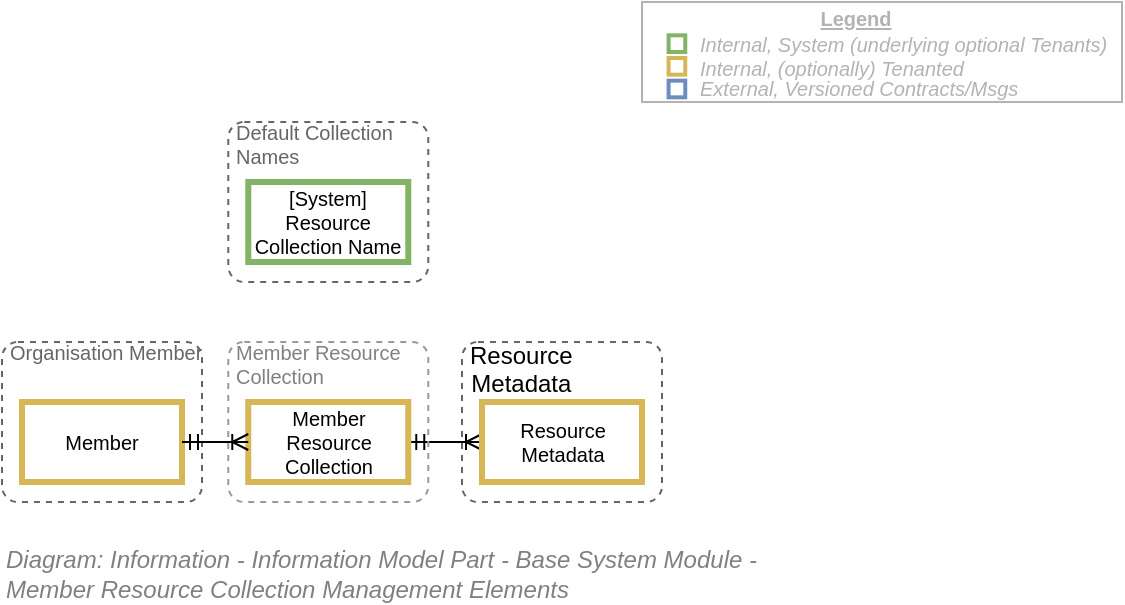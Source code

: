 <mxfile compressed="false" version="18.0.8" type="google" pages="3">
  <diagram name="Information Elements/Base System Logical Module/Tenancy/Member Resource Collection" id="cbpPMSsaKpMvE33dEfNv">
    <mxGraphModel grid="1" page="1" gridSize="10" guides="1" tooltips="1" connect="1" arrows="1" fold="1" pageScale="1" pageWidth="827" pageHeight="1169" math="0" shadow="0">
      <root>
        <mxCell id="BW74TqNR_rzEYvxKwgzW-0" />
        <mxCell id="BW74TqNR_rzEYvxKwgzW-36" value="Diagram/ERD" parent="BW74TqNR_rzEYvxKwgzW-0" />
        <mxCell id="BW74TqNR_rzEYvxKwgzW-42" style="edgeStyle=none;rounded=1;orthogonalLoop=1;jettySize=auto;html=1;entryX=0;entryY=0.5;entryDx=0;entryDy=0;startArrow=ERmandOne;startFill=0;endArrow=ERoneToMany;endFill=0;strokeColor=#000000;fontFamily=Helvetica;fontSize=10;fontColor=#666666;exitX=1;exitY=0.5;exitDx=0;exitDy=0;" edge="1" parent="BW74TqNR_rzEYvxKwgzW-36" source="BW74TqNR_rzEYvxKwgzW-41" target="BW74TqNR_rzEYvxKwgzW-5">
          <mxGeometry relative="1" as="geometry">
            <mxPoint x="220" y="400" as="sourcePoint" />
            <mxPoint x="250" y="400" as="targetPoint" />
          </mxGeometry>
        </mxCell>
        <mxCell id="7zvSKc8wU0ipjnV0RsOc-0" value="Default Collection Names" style="rounded=1;whiteSpace=wrap;html=1;strokeColor=#666666;strokeWidth=1;fillColor=none;dashed=1;verticalAlign=top;align=left;spacingLeft=4;spacing=0;spacingTop=-5;fontColor=#666666;arcSize=16;absoluteArcSize=1;collapsible=0;container=1;recursiveResize=0;fontSize=10;labelBackgroundColor=none;" vertex="1" parent="BW74TqNR_rzEYvxKwgzW-36">
          <mxGeometry x="233.14" y="240" width="100" height="80" as="geometry" />
        </mxCell>
        <mxCell id="7zvSKc8wU0ipjnV0RsOc-1" value="[System]&lt;br&gt;Resource Collection Name" style="strokeWidth=3;whiteSpace=wrap;html=1;align=center;fontSize=10;fillColor=none;strokeColor=#82b366;" vertex="1" parent="7zvSKc8wU0ipjnV0RsOc-0">
          <mxGeometry x="10" y="30" width="80" height="40" as="geometry" />
        </mxCell>
        <mxCell id="BW74TqNR_rzEYvxKwgzW-28" value="Member Resource Collection" style="rounded=1;whiteSpace=wrap;html=1;strokeColor=#999999;strokeWidth=1;fillColor=none;dashed=1;verticalAlign=top;align=left;spacingLeft=4;spacing=0;spacingTop=-5;fontColor=#808080;arcSize=16;absoluteArcSize=1;collapsible=0;container=1;recursiveResize=0;fontSize=10;" vertex="1" parent="BW74TqNR_rzEYvxKwgzW-36">
          <mxGeometry x="233.14" y="350" width="100" height="80" as="geometry" />
        </mxCell>
        <mxCell id="BW74TqNR_rzEYvxKwgzW-41" value="Member &lt;br&gt;Resource &lt;br&gt;Collection" style="html=1;strokeColor=#d6b656;fillColor=none;fontSize=10;strokeWidth=3;" vertex="1" parent="BW74TqNR_rzEYvxKwgzW-28">
          <mxGeometry x="10" y="30" width="80" height="40" as="geometry" />
        </mxCell>
        <mxCell id="BW74TqNR_rzEYvxKwgzW-4" value="&lt;div style=&quot;text-align: center&quot;&gt;&lt;font color=&quot;#000000&quot;&gt;&lt;span style=&quot;font-size: 12px ; white-space: nowrap&quot;&gt;Resource &lt;br&gt;Metadata&lt;/span&gt;&lt;/font&gt;&lt;/div&gt;" style="rounded=1;whiteSpace=wrap;html=1;strokeColor=#666666;strokeWidth=1;fillColor=none;dashed=1;verticalAlign=top;align=left;spacingLeft=4;spacing=0;spacingTop=-5;fontColor=#666666;arcSize=16;absoluteArcSize=1;collapsible=0;container=1;recursiveResize=0;fontSize=10;labelBackgroundColor=none;" vertex="1" parent="BW74TqNR_rzEYvxKwgzW-36">
          <mxGeometry x="350" y="350" width="100" height="80" as="geometry" />
        </mxCell>
        <mxCell id="BW74TqNR_rzEYvxKwgzW-5" value="Resource&lt;br&gt;Metadata" style="html=1;strokeColor=#d6b656;fillColor=none;fontSize=10;strokeWidth=3;" vertex="1" parent="BW74TqNR_rzEYvxKwgzW-4">
          <mxGeometry x="10" y="30" width="80" height="40" as="geometry" />
        </mxCell>
        <mxCell id="BW74TqNR_rzEYvxKwgzW-11" value="Organisation Member" style="rounded=1;whiteSpace=wrap;html=1;strokeColor=#666666;strokeWidth=1;fillColor=none;dashed=1;verticalAlign=top;align=left;spacingLeft=4;spacing=0;spacingTop=-5;fontColor=#666666;arcSize=16;absoluteArcSize=1;collapsible=0;container=1;recursiveResize=0;fontSize=10;labelBackgroundColor=none;" vertex="1" parent="BW74TqNR_rzEYvxKwgzW-36">
          <mxGeometry x="120" y="350" width="100" height="80" as="geometry" />
        </mxCell>
        <mxCell id="BW74TqNR_rzEYvxKwgzW-12" value="Member" style="strokeWidth=3;whiteSpace=wrap;html=1;align=center;fontSize=10;fillColor=none;strokeColor=#d6b656;" vertex="1" parent="BW74TqNR_rzEYvxKwgzW-11">
          <mxGeometry x="10" y="30" width="80" height="40" as="geometry" />
        </mxCell>
        <mxCell id="BW74TqNR_rzEYvxKwgzW-27" style="edgeStyle=none;rounded=1;orthogonalLoop=1;jettySize=auto;html=1;entryX=0;entryY=0.5;entryDx=0;entryDy=0;startArrow=ERmandOne;startFill=0;endArrow=ERoneToMany;endFill=0;strokeColor=#000000;fontFamily=Helvetica;fontSize=10;fontColor=#666666;exitX=1;exitY=0.5;exitDx=0;exitDy=0;" edge="1" parent="BW74TqNR_rzEYvxKwgzW-36" source="BW74TqNR_rzEYvxKwgzW-12" target="BW74TqNR_rzEYvxKwgzW-41">
          <mxGeometry relative="1" as="geometry">
            <mxPoint x="240" y="390" as="targetPoint" />
          </mxGeometry>
        </mxCell>
        <mxCell id="rXs7Ai5y3zTIHXF6h2ff-0" value="Context/Legend" parent="BW74TqNR_rzEYvxKwgzW-0" />
        <mxCell id="rXs7Ai5y3zTIHXF6h2ff-1" value="" style="rounded=0;whiteSpace=wrap;html=1;fontSize=10;align=left;container=1;collapsible=0;fontColor=#B3B3B3;strokeColor=#B3B3B3;" vertex="1" parent="rXs7Ai5y3zTIHXF6h2ff-0">
          <mxGeometry x="440" y="180" width="240" height="50" as="geometry" />
        </mxCell>
        <mxCell id="rXs7Ai5y3zTIHXF6h2ff-2" value="" style="whiteSpace=wrap;html=1;aspect=fixed;fillColor=none;strokeColor=#82b366;fontSize=10;align=left;fontStyle=2;strokeWidth=2;" vertex="1" parent="rXs7Ai5y3zTIHXF6h2ff-1">
          <mxGeometry x="13.294" y="16.667" width="8.333" height="8.333" as="geometry" />
        </mxCell>
        <mxCell id="rXs7Ai5y3zTIHXF6h2ff-3" value="" style="whiteSpace=wrap;html=1;aspect=fixed;fillColor=none;strokeColor=#d6b656;fontSize=10;align=left;fontStyle=2;strokeWidth=2;" vertex="1" parent="rXs7Ai5y3zTIHXF6h2ff-1">
          <mxGeometry x="13.294" y="28" width="8.333" height="8.333" as="geometry" />
        </mxCell>
        <mxCell id="rXs7Ai5y3zTIHXF6h2ff-4" value="" style="whiteSpace=wrap;html=1;aspect=fixed;fillColor=none;strokeColor=#6c8ebf;fontSize=10;align=left;fontStyle=2;strokeWidth=2;" vertex="1" parent="rXs7Ai5y3zTIHXF6h2ff-1">
          <mxGeometry x="13.294" y="39.333" width="8.333" height="8.333" as="geometry" />
        </mxCell>
        <mxCell id="rXs7Ai5y3zTIHXF6h2ff-5" value="Internal, System (underlying optional Tenants)&amp;nbsp;" style="text;html=1;strokeColor=none;fillColor=none;align=left;verticalAlign=middle;whiteSpace=wrap;rounded=0;fontSize=10;fontStyle=2;fontColor=#B3B3B3;" vertex="1" parent="rXs7Ai5y3zTIHXF6h2ff-1">
          <mxGeometry x="26.595" y="16.667" width="213.405" height="8.333" as="geometry" />
        </mxCell>
        <mxCell id="rXs7Ai5y3zTIHXF6h2ff-6" value="Internal, (optionally) Tenanted" style="text;html=1;strokeColor=none;fillColor=none;align=left;verticalAlign=middle;whiteSpace=wrap;rounded=0;fontSize=10;fontStyle=2;fontColor=#B3B3B3;" vertex="1" parent="rXs7Ai5y3zTIHXF6h2ff-1">
          <mxGeometry x="26.59" y="30" width="213.41" height="6.33" as="geometry" />
        </mxCell>
        <mxCell id="rXs7Ai5y3zTIHXF6h2ff-7" value="External, Versioned Contracts/Msgs" style="text;html=1;strokeColor=none;fillColor=none;align=left;verticalAlign=middle;whiteSpace=wrap;rounded=0;fontSize=10;fontStyle=2;fontColor=#B3B3B3;" vertex="1" parent="rXs7Ai5y3zTIHXF6h2ff-1">
          <mxGeometry x="26.595" y="39.333" width="213.405" height="8.333" as="geometry" />
        </mxCell>
        <mxCell id="rXs7Ai5y3zTIHXF6h2ff-8" value="Legend" style="text;html=1;strokeColor=none;fillColor=none;align=center;verticalAlign=middle;whiteSpace=wrap;rounded=0;fontSize=10;fontStyle=5;fontColor=#B3B3B3;" vertex="1" parent="rXs7Ai5y3zTIHXF6h2ff-1">
          <mxGeometry x="26.589" width="159.534" height="16.667" as="geometry" />
        </mxCell>
        <mxCell id="mLR0W2UQsULb2gRtbMzG-0" value="Title/Diagram" parent="BW74TqNR_rzEYvxKwgzW-0" />
        <mxCell id="mLR0W2UQsULb2gRtbMzG-1" value="&lt;font style=&quot;font-weight: normal; font-size: 12px;&quot;&gt;&lt;i style=&quot;font-size: 12px&quot;&gt;Diagram: Information -&amp;nbsp;&lt;/i&gt;&lt;/font&gt;&lt;span style=&quot;font-size: 12px ; font-style: italic ; font-weight: 400&quot;&gt;Information Model Part - Base System Module -&lt;/span&gt;&lt;font style=&quot;font-weight: normal; font-size: 12px;&quot;&gt;&lt;i style=&quot;font-size: 12px&quot;&gt;&lt;br style=&quot;font-size: 12px;&quot;&gt;Member Resource Collection Management Elements&lt;/i&gt;&lt;/font&gt;" style="text;strokeColor=none;fillColor=none;html=1;fontSize=12;fontStyle=1;verticalAlign=middle;align=left;shadow=0;glass=0;comic=0;opacity=30;fontColor=#808080;" vertex="1" parent="mLR0W2UQsULb2gRtbMzG-0">
          <mxGeometry x="120" y="456" width="520" height="20" as="geometry" />
        </mxCell>
        <mxCell id="BW74TqNR_rzEYvxKwgzW-3" value="Title/Page" visible="0" parent="BW74TqNR_rzEYvxKwgzW-0" />
        <mxCell id="BW74TqNR_rzEYvxKwgzW-6" value="" style="group;fontSize=12;" vertex="1" connectable="0" parent="BW74TqNR_rzEYvxKwgzW-3">
          <mxGeometry x="120" y="120" width="560" height="50" as="geometry" />
        </mxCell>
        <mxCell id="BW74TqNR_rzEYvxKwgzW-7" value="&lt;font style=&quot;font-size: 12px&quot;&gt;Information -&amp;nbsp;Member Resource Collection Management Elements&lt;/font&gt;" style="text;strokeColor=none;fillColor=none;html=1;fontSize=12;fontStyle=1;verticalAlign=middle;align=left;shadow=0;glass=0;comic=0;opacity=30;fontColor=#808080;" vertex="1" parent="BW74TqNR_rzEYvxKwgzW-6">
          <mxGeometry width="560" height="40" as="geometry" />
        </mxCell>
        <mxCell id="BW74TqNR_rzEYvxKwgzW-8" value="" style="line;strokeWidth=2;html=1;shadow=0;glass=0;comic=0;fillColor=none;fontSize=12;fontColor=#CCCCCC;labelBackgroundColor=none;strokeColor=#CCCCCC;" vertex="1" parent="BW74TqNR_rzEYvxKwgzW-6">
          <mxGeometry y="35" width="560" height="10" as="geometry" />
        </mxCell>
        <mxCell id="BW74TqNR_rzEYvxKwgzW-16" value="&lt;span style=&quot;color: rgb(0 , 0 , 0) ; font-family: &amp;#34;helvetica&amp;#34; , &amp;#34;arial&amp;#34; , sans-serif ; font-size: 0px&quot;&gt;%3CmxGraphModel%3E%3Croot%3E%3CmxCell%20id%3D%220%22%2F%3E%3CmxCell%20id%3D%221%22%20parent%3D%220%22%2F%3E%3CmxCell%20id%3D%222%22%20style%3D%22edgeStyle%3Dnone%3Brounded%3D1%3BorthogonalLoop%3D1%3BjettySize%3Dauto%3Bhtml%3D1%3BstartArrow%3DERmandOne%3BstartFill%3D0%3BendArrow%3DERzeroToMany%3BendFill%3D1%3BstrokeColor%3D%23000000%3BfontFamily%3DHelvetica%3BfontSize%3D10%3BfontColor%3D%23666666%3B%22%20edge%3D%221%22%20parent%3D%221%22%3E%3CmxGeometry%20relative%3D%221%22%20as%3D%22geometry%22%3E%3CmxPoint%20x%3D%22130%22%20y%3D%22220%22%20as%3D%22sourcePoint%22%2F%3E%3CmxPoint%20x%3D%22170%22%20y%3D%22220%22%20as%3D%22targetPoint%22%2F%3E%3C%2FmxGeometry%3E%3C%2FmxCell%3E%3C%2Froot%3E%3C%2FmxGraphModel%3E&lt;/span&gt;" style="text;html=1;resizable=0;points=[];autosize=1;align=left;verticalAlign=top;spacingTop=-4;fontSize=10;fontFamily=Helvetica;fontColor=#666666;" vertex="1" parent="BW74TqNR_rzEYvxKwgzW-3">
          <mxGeometry x="401" y="370" width="20" height="20" as="geometry" />
        </mxCell>
        <mxCell id="BW74TqNR_rzEYvxKwgzW-1" value="About" parent="BW74TqNR_rzEYvxKwgzW-0" />
        <UserObject label="" tooltip="ABOUT&#xa;&#xa;Each Organisation Member should be able to save a reference to Resource to a personal Collection/List.&#xa;&#xa;As an example, in Amazon Online, one can save an Item to a Shopping List, a Wish List, or any other Custom List (Review Later, etc.) the Member decides to create.&#xa;&#xa;&#xa;&#xa;&#xa;&#xa; " id="TWwMRz7pKJvng9Z709zu-0">
          <mxCell style="shape=image;html=1;verticalAlign=top;verticalLabelPosition=bottom;labelBackgroundColor=#ffffff;imageAspect=0;aspect=fixed;image=https://cdn1.iconfinder.com/data/icons/hawcons/32/699014-icon-28-information-128.png;shadow=0;dashed=0;fontFamily=Helvetica;fontSize=12;fontColor=#000000;align=center;strokeColor=#000000;fillColor=#505050;dashPattern=1 1;" vertex="1" parent="BW74TqNR_rzEYvxKwgzW-1">
            <mxGeometry x="660" y="376" width="20" height="20" as="geometry" />
          </mxCell>
        </UserObject>
      </root>
    </mxGraphModel>
  </diagram>
  <diagram id="4onWYmvAsdt8Dk0VI_Lm" name="Information Elements/Base System Logical Module/Tenancy/MediaMetadata">
    <mxGraphModel dx="1388" dy="534" grid="1" gridSize="10" guides="1" tooltips="1" connect="1" arrows="1" fold="1" page="1" pageScale="1" pageWidth="827" pageHeight="1169" math="0" shadow="0">
      <root>
        <mxCell id="qBQhmDbqvRWv7KCLBkvx-0" />
        <mxCell id="Y0gm05LBfEPJ_tzlciNS-0" value="Context/Legend" parent="qBQhmDbqvRWv7KCLBkvx-0" />
        <mxCell id="Y0gm05LBfEPJ_tzlciNS-1" value="" style="rounded=0;whiteSpace=wrap;html=1;fontSize=10;align=left;container=1;collapsible=0;fontColor=#B3B3B3;strokeColor=#B3B3B3;" parent="Y0gm05LBfEPJ_tzlciNS-0" vertex="1">
          <mxGeometry x="440" y="180" width="240" height="50" as="geometry" />
        </mxCell>
        <mxCell id="Y0gm05LBfEPJ_tzlciNS-2" value="" style="whiteSpace=wrap;html=1;aspect=fixed;fillColor=none;strokeColor=#82b366;fontSize=10;align=left;fontStyle=2;strokeWidth=2;" parent="Y0gm05LBfEPJ_tzlciNS-1" vertex="1">
          <mxGeometry x="13.294" y="16.667" width="8.333" height="8.333" as="geometry" />
        </mxCell>
        <mxCell id="Y0gm05LBfEPJ_tzlciNS-3" value="" style="whiteSpace=wrap;html=1;aspect=fixed;fillColor=none;strokeColor=#d6b656;fontSize=10;align=left;fontStyle=2;strokeWidth=2;" parent="Y0gm05LBfEPJ_tzlciNS-1" vertex="1">
          <mxGeometry x="13.294" y="28" width="8.333" height="8.333" as="geometry" />
        </mxCell>
        <mxCell id="Y0gm05LBfEPJ_tzlciNS-4" value="" style="whiteSpace=wrap;html=1;aspect=fixed;fillColor=none;strokeColor=#6c8ebf;fontSize=10;align=left;fontStyle=2;strokeWidth=2;" parent="Y0gm05LBfEPJ_tzlciNS-1" vertex="1">
          <mxGeometry x="13.294" y="39.333" width="8.333" height="8.333" as="geometry" />
        </mxCell>
        <mxCell id="Y0gm05LBfEPJ_tzlciNS-5" value="Internal, System (underlying optional Tenants)&amp;nbsp;" style="text;html=1;strokeColor=none;fillColor=none;align=left;verticalAlign=middle;whiteSpace=wrap;rounded=0;fontSize=10;fontStyle=2;fontColor=#B3B3B3;" parent="Y0gm05LBfEPJ_tzlciNS-1" vertex="1">
          <mxGeometry x="26.595" y="16.667" width="213.405" height="8.333" as="geometry" />
        </mxCell>
        <mxCell id="Y0gm05LBfEPJ_tzlciNS-6" value="Internal, (optionally) Tenanted" style="text;html=1;strokeColor=none;fillColor=none;align=left;verticalAlign=middle;whiteSpace=wrap;rounded=0;fontSize=10;fontStyle=2;fontColor=#B3B3B3;" parent="Y0gm05LBfEPJ_tzlciNS-1" vertex="1">
          <mxGeometry x="26.59" y="30" width="213.41" height="6.33" as="geometry" />
        </mxCell>
        <mxCell id="Y0gm05LBfEPJ_tzlciNS-7" value="External, Versioned Contracts/Msgs" style="text;html=1;strokeColor=none;fillColor=none;align=left;verticalAlign=middle;whiteSpace=wrap;rounded=0;fontSize=10;fontStyle=2;fontColor=#B3B3B3;" parent="Y0gm05LBfEPJ_tzlciNS-1" vertex="1">
          <mxGeometry x="26.595" y="39.333" width="213.405" height="8.333" as="geometry" />
        </mxCell>
        <mxCell id="Y0gm05LBfEPJ_tzlciNS-8" value="Legend" style="text;html=1;strokeColor=none;fillColor=none;align=center;verticalAlign=middle;whiteSpace=wrap;rounded=0;fontSize=10;fontStyle=5;fontColor=#B3B3B3;" parent="Y0gm05LBfEPJ_tzlciNS-1" vertex="1">
          <mxGeometry x="26.589" width="159.534" height="16.667" as="geometry" />
        </mxCell>
        <mxCell id="ce7vMgrHxk4sV489viI9-13" value="Diagram/States" style="" parent="qBQhmDbqvRWv7KCLBkvx-0" />
        <mxCell id="ce7vMgrHxk4sV489viI9-0" value="Default StateSet" style="html=1;strokeColor=#003366;fillColor=#E6E6E6;fontSize=12;fontColor=#000000;strokeWidth=1;fontStyle=1;fontFamily=Courier New;" parent="ce7vMgrHxk4sV489viI9-13" vertex="1">
          <mxGeometry x="120" y="680" width="150" height="20" as="geometry" />
        </mxCell>
        <mxCell id="ce7vMgrHxk4sV489viI9-1" value="Draft" style="html=1;strokeColor=#003366;fillColor=none;fontSize=12;fontColor=#000000;strokeWidth=1;fontFamily=Courier New;" parent="ce7vMgrHxk4sV489viI9-13" vertex="1">
          <mxGeometry x="280" y="680" width="80" height="20" as="geometry" />
        </mxCell>
        <mxCell id="ce7vMgrHxk4sV489viI9-3" value="For Review" style="html=1;strokeColor=#003366;fillColor=none;fontSize=12;fontColor=#000000;strokeWidth=1;fontFamily=Courier New;" parent="ce7vMgrHxk4sV489viI9-13" vertex="1">
          <mxGeometry x="370" y="680" width="80" height="20" as="geometry" />
        </mxCell>
        <mxCell id="ce7vMgrHxk4sV489viI9-4" value="Cancelled" style="html=1;strokeColor=#003366;fillColor=none;fontSize=12;fontColor=#000000;strokeWidth=1;fontFamily=Courier New;" parent="ce7vMgrHxk4sV489viI9-13" vertex="1">
          <mxGeometry x="460" y="680" width="70" height="20" as="geometry" />
        </mxCell>
        <mxCell id="ce7vMgrHxk4sV489viI9-6" value="Approved" style="html=1;strokeColor=#003366;fillColor=none;fontSize=12;fontColor=#000000;strokeWidth=1;fontFamily=Courier New;" parent="ce7vMgrHxk4sV489viI9-13" vertex="1">
          <mxGeometry x="540" y="680" width="60" height="20" as="geometry" />
        </mxCell>
        <mxCell id="ce7vMgrHxk4sV489viI9-8" value="Released" style="html=1;strokeColor=#003366;fillColor=none;fontSize=12;fontColor=#000000;strokeWidth=1;fontFamily=Courier New;" parent="ce7vMgrHxk4sV489viI9-13" vertex="1">
          <mxGeometry x="610" y="680" width="60" height="20" as="geometry" />
        </mxCell>
        <mxCell id="ce7vMgrHxk4sV489viI9-9" value="Superceded" style="html=1;strokeColor=#003366;fillColor=none;fontSize=12;fontColor=#000000;strokeWidth=1;fontFamily=Courier New;" parent="ce7vMgrHxk4sV489viI9-13" vertex="1">
          <mxGeometry x="460" y="710" width="70" height="20" as="geometry" />
        </mxCell>
        <mxCell id="ce7vMgrHxk4sV489viI9-10" value="Retired" style="html=1;strokeColor=#003366;fillColor=none;fontSize=12;fontColor=#000000;strokeWidth=1;fontFamily=Courier New;" parent="ce7vMgrHxk4sV489viI9-13" vertex="1">
          <mxGeometry x="540" y="710" width="60" height="20" as="geometry" />
        </mxCell>
        <mxCell id="ce7vMgrHxk4sV489viI9-31" value="Endorsed" style="html=1;strokeColor=#003366;fillColor=none;fontSize=12;fontColor=#000000;strokeWidth=1;fontFamily=Courier New;" parent="ce7vMgrHxk4sV489viI9-13" vertex="1">
          <mxGeometry x="280" y="710" width="80" height="20" as="geometry" />
        </mxCell>
        <mxCell id="ce7vMgrHxk4sV489viI9-34" value="Revoked" style="html=1;strokeColor=#003366;fillColor=none;fontSize=12;fontColor=#000000;strokeWidth=1;fontFamily=Courier New;" parent="ce7vMgrHxk4sV489viI9-13" vertex="1">
          <mxGeometry x="370" y="710" width="80" height="20" as="geometry" />
        </mxCell>
        <mxCell id="ce7vMgrHxk4sV489viI9-38" style="edgeStyle=orthogonalEdgeStyle;rounded=1;orthogonalLoop=1;jettySize=auto;html=1;startArrow=none;startFill=0;endArrow=ERzeroToMany;endFill=1;fontSize=12;fontColor=#000000;" parent="ce7vMgrHxk4sV489viI9-13" source="ce7vMgrHxk4sV489viI9-37" target="ce7vMgrHxk4sV489viI9-36" edge="1">
          <mxGeometry relative="1" as="geometry" />
        </mxCell>
        <mxCell id="ce7vMgrHxk4sV489viI9-40" value="&lt;font style=&quot;font-size: 12px;&quot;&gt;Contributor Assignment&lt;/font&gt;" style="html=1;strokeColor=#003366;fillColor=#E6E6E6;fontSize=12;fontColor=#000000;strokeWidth=1;fontStyle=1;fontFamily=Courier New;" parent="ce7vMgrHxk4sV489viI9-13" vertex="1">
          <mxGeometry x="120" y="650" width="150" height="20" as="geometry" />
        </mxCell>
        <mxCell id="ce7vMgrHxk4sV489viI9-41" value="Accountable" style="html=1;strokeColor=#003366;fillColor=none;fontSize=12;fontColor=#000000;strokeWidth=1;fontFamily=Courier New;" parent="ce7vMgrHxk4sV489viI9-13" vertex="1">
          <mxGeometry x="280" y="650" width="80" height="20" as="geometry" />
        </mxCell>
        <mxCell id="ce7vMgrHxk4sV489viI9-42" value="Collaborator" style="html=1;strokeColor=#003366;fillColor=none;fontSize=12;fontColor=#000000;strokeWidth=1;fontFamily=Courier New;" parent="ce7vMgrHxk4sV489viI9-13" vertex="1">
          <mxGeometry x="370" y="650" width="80" height="20" as="geometry" />
        </mxCell>
        <mxCell id="ce7vMgrHxk4sV489viI9-43" value="Reviewer" style="html=1;strokeColor=#003366;fillColor=none;fontSize=12;fontColor=#000000;strokeWidth=1;fontFamily=Courier New;" parent="ce7vMgrHxk4sV489viI9-13" vertex="1">
          <mxGeometry x="460" y="650" width="70" height="20" as="geometry" />
        </mxCell>
        <mxCell id="ce7vMgrHxk4sV489viI9-44" value="Endorser" style="html=1;strokeColor=#003366;fillColor=none;fontSize=12;fontColor=#000000;strokeWidth=1;fontFamily=Courier New;" parent="ce7vMgrHxk4sV489viI9-13" vertex="1">
          <mxGeometry x="610" y="650" width="60" height="20" as="geometry" />
        </mxCell>
        <mxCell id="ce7vMgrHxk4sV489viI9-45" value="Approver" style="html=1;strokeColor=#003366;fillColor=none;fontSize=12;fontColor=#000000;strokeWidth=1;fontFamily=Courier New;" parent="ce7vMgrHxk4sV489viI9-13" vertex="1">
          <mxGeometry x="540" y="650" width="60" height="20" as="geometry" />
        </mxCell>
        <mxCell id="qBQhmDbqvRWv7KCLBkvx-3" value="Diagram/ERD" style="" parent="qBQhmDbqvRWv7KCLBkvx-0" />
        <UserObject label="Data Markings" link="https://protectivesecurity.govt.nz/information-security/classification-system-and-handling-requirements/classification-system/endorsements/" id="RTCKTS9UEmPlIc92nMxw-6">
          <mxCell style="rounded=1;whiteSpace=wrap;html=1;strokeColor=#999999;strokeWidth=1;fillColor=none;dashed=1;verticalAlign=top;align=left;spacingLeft=4;spacing=0;spacingTop=-5;fontColor=#808080;arcSize=16;absoluteArcSize=1;collapsible=0;container=1;recursiveResize=0;fontSize=10;" parent="qBQhmDbqvRWv7KCLBkvx-3" vertex="1">
            <mxGeometry x="450" y="240" width="220" height="140" as="geometry" />
          </mxCell>
        </UserObject>
        <mxCell id="RTCKTS9UEmPlIc92nMxw-3" value="[T]&lt;br style=&quot;font-size: 12px&quot;&gt;Instruction" style="html=1;strokeColor=#d6b656;fillColor=none;fontSize=12;strokeWidth=3;" parent="RTCKTS9UEmPlIc92nMxw-6" vertex="1">
          <mxGeometry x="10" y="20" width="80" height="40" as="geometry" />
        </mxCell>
        <mxCell id="RTCKTS9UEmPlIc92nMxw-15" style="edgeStyle=orthogonalEdgeStyle;rounded=1;orthogonalLoop=1;jettySize=auto;html=1;entryX=0.5;entryY=1;entryDx=0;entryDy=0;startArrow=none;startFill=0;endArrow=ERoneToMany;endFill=0;fontColor=#808080;fontSize=12;" parent="RTCKTS9UEmPlIc92nMxw-6" source="RTCKTS9UEmPlIc92nMxw-11" target="RTCKTS9UEmPlIc92nMxw-12" edge="1">
          <mxGeometry relative="1" as="geometry">
            <Array as="points" />
          </mxGeometry>
        </mxCell>
        <mxCell id="RTCKTS9UEmPlIc92nMxw-11" value="[T]&lt;br style=&quot;font-size: 12px&quot;&gt;StateSet" style="html=1;strokeColor=#d6b656;fillColor=none;fontSize=12;strokeWidth=3;" parent="RTCKTS9UEmPlIc92nMxw-6" vertex="1">
          <mxGeometry x="110" y="90" width="80" height="40" as="geometry" />
        </mxCell>
        <mxCell id="RTCKTS9UEmPlIc92nMxw-12" value="[T]&lt;br style=&quot;font-size: 12px&quot;&gt;State" style="html=1;strokeColor=#d6b656;fillColor=none;fontSize=12;strokeWidth=3;" parent="RTCKTS9UEmPlIc92nMxw-6" vertex="1">
          <mxGeometry x="110" y="20" width="80" height="40" as="geometry" />
        </mxCell>
        <mxCell id="RTCKTS9UEmPlIc92nMxw-5" value="" style="endArrow=ERmandOne;endFill=0;endSize=6;html=1;fontSize=10;fontColor=#000000;exitX=0.25;exitY=0;exitDx=0;exitDy=0;startSize=6;edgeStyle=orthogonalEdgeStyle;entryX=0.377;entryY=1.046;entryDx=0;entryDy=0;jumpStyle=arc;rounded=1;sourcePerimeterSpacing=0;targetPerimeterSpacing=0;startArrow=ERmany;startFill=0;entryPerimeter=0;" parent="qBQhmDbqvRWv7KCLBkvx-3" source="iRnLESzU_TgJT0yW1j_E-7" target="RTCKTS9UEmPlIc92nMxw-3" edge="1">
          <mxGeometry width="160" relative="1" as="geometry">
            <mxPoint x="450" y="370.103" as="sourcePoint" />
            <mxPoint x="410" y="290.103" as="targetPoint" />
            <Array as="points" />
          </mxGeometry>
        </mxCell>
        <mxCell id="RTCKTS9UEmPlIc92nMxw-13" value="" style="endArrow=ERmandOne;endFill=0;endSize=6;html=1;fontSize=10;fontColor=#000000;exitX=0.5;exitY=0;exitDx=0;exitDy=0;startSize=6;edgeStyle=orthogonalEdgeStyle;entryX=0.5;entryY=1;entryDx=0;entryDy=0;jumpStyle=arc;rounded=1;sourcePerimeterSpacing=0;targetPerimeterSpacing=0;startArrow=ERmany;startFill=0;" parent="qBQhmDbqvRWv7KCLBkvx-3" source="iRnLESzU_TgJT0yW1j_E-7" target="RTCKTS9UEmPlIc92nMxw-11" edge="1">
          <mxGeometry width="160" relative="1" as="geometry">
            <mxPoint x="490" y="359.759" as="sourcePoint" />
            <mxPoint x="490" y="310.103" as="targetPoint" />
            <Array as="points" />
          </mxGeometry>
        </mxCell>
        <mxCell id="RTCKTS9UEmPlIc92nMxw-14" value="" style="endArrow=ERmandOne;endFill=0;endSize=6;html=1;fontSize=10;fontColor=#000000;exitX=0.818;exitY=0.015;exitDx=0;exitDy=0;startSize=6;edgeStyle=orthogonalEdgeStyle;jumpStyle=arc;rounded=1;sourcePerimeterSpacing=0;targetPerimeterSpacing=0;startArrow=ERmany;startFill=0;exitPerimeter=0;entryX=1;entryY=0.5;entryDx=0;entryDy=0;" parent="qBQhmDbqvRWv7KCLBkvx-3" source="iRnLESzU_TgJT0yW1j_E-7" target="RTCKTS9UEmPlIc92nMxw-12" edge="1">
          <mxGeometry width="160" relative="1" as="geometry">
            <mxPoint x="510.2" y="360.2" as="sourcePoint" />
            <mxPoint x="770" y="310" as="targetPoint" />
            <Array as="points">
              <mxPoint x="525" y="418" />
              <mxPoint x="525" y="400" />
              <mxPoint x="660" y="400" />
              <mxPoint x="660" y="280" />
            </Array>
          </mxGeometry>
        </mxCell>
        <mxCell id="iRnLESzU_TgJT0yW1j_E-6" value="Media" style="rounded=1;whiteSpace=wrap;html=1;strokeColor=#999999;strokeWidth=1;fillColor=none;dashed=1;verticalAlign=top;align=left;spacingLeft=14;spacing=0;spacingTop=-5;fontColor=#808080;arcSize=16;absoluteArcSize=1;collapsible=0;container=1;recursiveResize=0;fontSize=10;" parent="qBQhmDbqvRWv7KCLBkvx-3" vertex="1">
          <mxGeometry x="330" y="467.5" width="340" height="162.5" as="geometry" />
        </mxCell>
        <mxCell id="iRnLESzU_TgJT0yW1j_E-8" style="edgeStyle=orthogonalEdgeStyle;rounded=1;orthogonalLoop=1;jettySize=auto;html=1;entryX=0;entryY=0.5;entryDx=0;entryDy=0;endArrow=ERzeroToMany;endFill=1;strokeColor=#000000;fontFamily=Helvetica;fontSize=12;fontColor=#000000;startArrow=ERzeroToOne;startFill=1;" parent="iRnLESzU_TgJT0yW1j_E-6" source="iRnLESzU_TgJT0yW1j_E-9" target="iRnLESzU_TgJT0yW1j_E-7" edge="1">
          <mxGeometry relative="1" as="geometry" />
        </mxCell>
        <mxCell id="iRnLESzU_TgJT0yW1j_E-9" value="[T]&lt;br style=&quot;font-size: 12px&quot;&gt;MediaCollection" style="html=1;strokeColor=#d6b656;fillColor=none;fontSize=12;strokeWidth=3;" parent="iRnLESzU_TgJT0yW1j_E-6" vertex="1">
          <mxGeometry x="30" y="-50" width="80" height="40" as="geometry" />
        </mxCell>
        <mxCell id="iRnLESzU_TgJT0yW1j_E-7" value="[T]&lt;br style=&quot;font-size: 12px&quot;&gt;MediaMetadata" style="html=1;strokeColor=#d6b656;fillColor=none;fontSize=12;strokeWidth=3;" parent="iRnLESzU_TgJT0yW1j_E-6" vertex="1">
          <mxGeometry x="140" y="-50" width="80" height="40" as="geometry" />
        </mxCell>
        <mxCell id="RTCKTS9UEmPlIc92nMxw-17" value="nestable" style="endArrow=ERzeroToMany;endFill=1;endSize=6;html=1;fontSize=8;fontColor=#B3B3B3;edgeStyle=orthogonalEdgeStyle;jumpStyle=arc;rounded=1;entryX=1;entryY=0.75;entryDx=0;entryDy=0;sourcePerimeterSpacing=0;targetPerimeterSpacing=0;startSize=6;startArrow=ERzeroToOne;startFill=1;exitX=0.75;exitY=1;exitDx=0;exitDy=0;" parent="iRnLESzU_TgJT0yW1j_E-6" source="iRnLESzU_TgJT0yW1j_E-9" target="iRnLESzU_TgJT0yW1j_E-9" edge="1">
          <mxGeometry x="0.273" width="160" relative="1" as="geometry">
            <mxPoint x="-179.857" y="210" as="sourcePoint" />
            <mxPoint x="-199.857" y="200.286" as="targetPoint" />
            <Array as="points">
              <mxPoint x="90" y="10" />
              <mxPoint x="120" y="10" />
              <mxPoint x="120" y="-20" />
            </Array>
            <mxPoint as="offset" />
          </mxGeometry>
        </mxCell>
        <mxCell id="STAIldiOt4TXbqNFX8Jr-0" value="[T]&lt;br style=&quot;font-size: 12px&quot;&gt;Copyright &lt;br style=&quot;font-size: 12px&quot;&gt;Statements" style="html=1;strokeColor=#d6b656;fillColor=none;fontSize=12;strokeWidth=3;" parent="iRnLESzU_TgJT0yW1j_E-6" vertex="1">
          <mxGeometry x="240" y="52.5" width="80" height="40" as="geometry" />
        </mxCell>
        <mxCell id="99abcu__weol7uSRg6Gs-2" value="prev&lt;br&gt;versions" style="endArrow=ERzeroToMany;endFill=1;endSize=6;html=1;fontSize=8;fontColor=#B3B3B3;edgeStyle=orthogonalEdgeStyle;jumpStyle=arc;rounded=1;sourcePerimeterSpacing=0;targetPerimeterSpacing=0;startSize=6;startArrow=ERzeroToOne;startFill=1;exitX=0.75;exitY=1;exitDx=0;exitDy=0;entryX=1;entryY=0.75;entryDx=0;entryDy=0;" parent="iRnLESzU_TgJT0yW1j_E-6" source="iRnLESzU_TgJT0yW1j_E-7" target="iRnLESzU_TgJT0yW1j_E-7" edge="1">
          <mxGeometry x="0.273" width="160" relative="1" as="geometry">
            <mxPoint x="350" y="210" as="sourcePoint" />
            <mxPoint x="270" y="130" as="targetPoint" />
            <Array as="points">
              <mxPoint x="190" y="10" />
              <mxPoint x="230" y="10" />
              <mxPoint x="230" y="-20" />
            </Array>
            <mxPoint as="offset" />
          </mxGeometry>
        </mxCell>
        <mxCell id="99abcu__weol7uSRg6Gs-18" style="edgeStyle=orthogonalEdgeStyle;rounded=1;orthogonalLoop=1;jettySize=auto;html=1;entryX=0.5;entryY=0;entryDx=0;entryDy=0;startArrow=none;startFill=0;endArrow=ERmandOne;endFill=0;exitX=0.5;exitY=1;exitDx=0;exitDy=0;" parent="iRnLESzU_TgJT0yW1j_E-6" source="iRnLESzU_TgJT0yW1j_E-7" target="STAIldiOt4TXbqNFX8Jr-0" edge="1">
          <mxGeometry relative="1" as="geometry">
            <mxPoint x="200.207" y="-19.724" as="sourcePoint" />
            <mxPoint x="229.862" y="-19.724" as="targetPoint" />
            <Array as="points">
              <mxPoint x="170" y="20" />
              <mxPoint x="280" y="20" />
            </Array>
          </mxGeometry>
        </mxCell>
        <mxCell id="99abcu__weol7uSRg6Gs-19" style="edgeStyle=none;rounded=0;orthogonalLoop=1;jettySize=auto;html=1;startArrow=none;startFill=0;endArrow=ERzeroToOne;endFill=1;strokeColor=#B3B3B3;fontSize=12;fontColor=#CCCCCC;exitX=0.5;exitY=1;exitDx=0;exitDy=0;" parent="iRnLESzU_TgJT0yW1j_E-6" source="STAIldiOt4TXbqNFX8Jr-0" target="99abcu__weol7uSRg6Gs-20" edge="1">
          <mxGeometry relative="1" as="geometry">
            <mxPoint x="490" y="282.5" as="sourcePoint" />
          </mxGeometry>
        </mxCell>
        <mxCell id="99abcu__weol7uSRg6Gs-20" value="[System]&lt;br style=&quot;font-size: 12px;&quot;&gt;Copyright&lt;br style=&quot;font-size: 12px;&quot;&gt;Statements" style="html=1;strokeColor=#82b366;fillColor=none;fontSize=12;strokeWidth=3;" parent="iRnLESzU_TgJT0yW1j_E-6" vertex="1">
          <mxGeometry x="239.997" y="112.5" width="80" height="40" as="geometry" />
        </mxCell>
        <mxCell id="99abcu__weol7uSRg6Gs-21" value="[T]&lt;br style=&quot;font-size: 12px&quot;&gt;MediaMetadata&lt;br style=&quot;font-size: 12px&quot;&gt;Tags" style="html=1;strokeColor=#d6b656;fillColor=none;fontSize=12;strokeWidth=3;" parent="iRnLESzU_TgJT0yW1j_E-6" vertex="1">
          <mxGeometry x="140" y="52.5" width="80" height="40" as="geometry" />
        </mxCell>
        <mxCell id="99abcu__weol7uSRg6Gs-22" value="" style="endArrow=ERzeroToMany;endFill=1;endSize=6;html=1;fontSize=10;fontColor=#000000;startSize=6;jumpStyle=arc;rounded=1;sourcePerimeterSpacing=0;targetPerimeterSpacing=0;startArrow=ERzeroToMany;startFill=1;exitX=0.25;exitY=1;exitDx=0;exitDy=0;entryX=0.25;entryY=0;entryDx=0;entryDy=0;" parent="iRnLESzU_TgJT0yW1j_E-6" source="iRnLESzU_TgJT0yW1j_E-7" target="99abcu__weol7uSRg6Gs-21" edge="1">
          <mxGeometry width="160" relative="1" as="geometry">
            <mxPoint x="141" y="-10" as="sourcePoint" />
            <mxPoint x="140.207" y="-90.069" as="targetPoint" />
          </mxGeometry>
        </mxCell>
        <mxCell id="ce7vMgrHxk4sV489viI9-39" style="edgeStyle=orthogonalEdgeStyle;rounded=1;orthogonalLoop=1;jettySize=auto;html=1;entryX=0;entryY=1;entryDx=0;entryDy=0;startArrow=ERzeroToMany;startFill=1;endArrow=none;endFill=0;fontSize=9;fontColor=#000000;" parent="iRnLESzU_TgJT0yW1j_E-6" source="ce7vMgrHxk4sV489viI9-36" target="iRnLESzU_TgJT0yW1j_E-7" edge="1">
          <mxGeometry relative="1" as="geometry">
            <mxPoint x="130" y="-10" as="targetPoint" />
            <Array as="points">
              <mxPoint x="40" y="33" />
              <mxPoint x="130" y="33" />
              <mxPoint x="130" y="-10" />
            </Array>
          </mxGeometry>
        </mxCell>
        <mxCell id="ce7vMgrHxk4sV489viI9-36" value="[T]&lt;br style=&quot;font-size: 12px&quot;&gt;Contributor&lt;br style=&quot;font-size: 12px&quot;&gt;Assignment" style="html=1;strokeColor=#d6b656;fillColor=none;fontSize=12;strokeWidth=3;" parent="iRnLESzU_TgJT0yW1j_E-6" vertex="1">
          <mxGeometry x="0.167" y="52.5" width="80" height="40" as="geometry" />
        </mxCell>
        <mxCell id="iRnLESzU_TgJT0yW1j_E-0" style="edgeStyle=none;rounded=1;orthogonalLoop=1;jettySize=auto;html=1;entryX=0;entryY=0.5;entryDx=0;entryDy=0;startArrow=ERzeroToOne;startFill=1;endArrow=ERzeroToMany;endFill=1;strokeColor=#000000;fontFamily=Helvetica;fontSize=12;fontColor=#000000;exitX=1;exitY=0.25;exitDx=0;exitDy=0;" parent="qBQhmDbqvRWv7KCLBkvx-3" source="R6wUQSBTLw-RcR-q29-Q-2" target="iRnLESzU_TgJT0yW1j_E-9" edge="1">
          <mxGeometry relative="1" as="geometry" />
        </mxCell>
        <mxCell id="iRnLESzU_TgJT0yW1j_E-3" value="" style="endArrow=ERmandOne;endFill=0;endSize=6;html=1;fontSize=10;fontColor=#000000;exitX=0;exitY=0.25;exitDx=0;exitDy=0;startSize=6;edgeStyle=orthogonalEdgeStyle;entryX=1;entryY=0.5;entryDx=0;entryDy=0;jumpStyle=arc;rounded=1;sourcePerimeterSpacing=0;targetPerimeterSpacing=0;startArrow=ERmany;startFill=0;" parent="qBQhmDbqvRWv7KCLBkvx-3" source="iRnLESzU_TgJT0yW1j_E-7" target="iRnLESzU_TgJT0yW1j_E-21" edge="1">
          <mxGeometry width="160" relative="1" as="geometry">
            <mxPoint x="280" y="482" as="sourcePoint" />
            <mxPoint x="320" y="482" as="targetPoint" />
            <Array as="points" />
          </mxGeometry>
        </mxCell>
        <mxCell id="iRnLESzU_TgJT0yW1j_E-4" value="" style="endArrow=ERmandOne;endFill=0;endSize=6;html=1;fontSize=10;fontColor=#000000;startSize=6;entryX=1;entryY=1;entryDx=0;entryDy=0;jumpStyle=arc;rounded=1;sourcePerimeterSpacing=0;targetPerimeterSpacing=0;startArrow=ERzeroToMany;startFill=1;edgeStyle=elbowEdgeStyle;exitX=0.095;exitY=1.059;exitDx=0;exitDy=0;exitPerimeter=0;" parent="qBQhmDbqvRWv7KCLBkvx-3" source="iRnLESzU_TgJT0yW1j_E-7" target="R6wUQSBTLw-RcR-q29-Q-2" edge="1">
          <mxGeometry width="160" relative="1" as="geometry">
            <mxPoint x="410" y="469.5" as="sourcePoint" />
            <mxPoint x="410" y="509.5" as="targetPoint" />
            <Array as="points">
              <mxPoint x="350" y="487" />
            </Array>
          </mxGeometry>
        </mxCell>
        <mxCell id="iRnLESzU_TgJT0yW1j_E-5" value="" style="endArrow=ERmandOne;endFill=0;endSize=6;html=1;fontSize=10;fontColor=#000000;startSize=6;jumpStyle=arc;rounded=1;entryX=0;entryY=0.75;entryDx=0;entryDy=0;sourcePerimeterSpacing=0;targetPerimeterSpacing=0;startArrow=ERmany;startFill=0;exitX=0.75;exitY=0;exitDx=0;exitDy=0;" parent="qBQhmDbqvRWv7KCLBkvx-3" source="R6wUQSBTLw-RcR-q29-Q-2" target="iRnLESzU_TgJT0yW1j_E-21" edge="1">
          <mxGeometry width="160" relative="1" as="geometry">
            <mxPoint x="310" y="393" as="sourcePoint" />
            <mxPoint x="350" y="462" as="targetPoint" />
            <Array as="points">
              <mxPoint x="290" y="290" />
            </Array>
          </mxGeometry>
        </mxCell>
        <mxCell id="iRnLESzU_TgJT0yW1j_E-20" value="Data Classification" style="rounded=1;whiteSpace=wrap;html=1;strokeColor=#999999;strokeWidth=1;fillColor=none;dashed=1;verticalAlign=top;align=left;spacingLeft=4;spacing=0;spacingTop=-5;fontColor=#808080;arcSize=16;absoluteArcSize=1;collapsible=0;container=1;recursiveResize=0;fontSize=10;" parent="qBQhmDbqvRWv7KCLBkvx-3" vertex="1">
          <mxGeometry x="310" y="240" width="100" height="69" as="geometry" />
        </mxCell>
        <mxCell id="iRnLESzU_TgJT0yW1j_E-21" value="[T]&lt;br style=&quot;font-size: 12px&quot;&gt;Data&lt;br&gt;Classification" style="html=1;strokeColor=#d6b656;fillColor=none;fontSize=12;strokeWidth=3;" parent="iRnLESzU_TgJT0yW1j_E-20" vertex="1">
          <mxGeometry x="10" y="20" width="80" height="40" as="geometry" />
        </mxCell>
        <mxCell id="vdJ5EKJgqG3TBKY8LfZ--5" style="rounded=1;orthogonalLoop=1;jettySize=auto;html=1;startArrow=none;startFill=0;endArrow=ERmandOne;endFill=0;exitX=1;exitY=0.25;exitDx=0;exitDy=0;entryX=0;entryY=0.25;entryDx=0;entryDy=0;fontSize=12;" parent="qBQhmDbqvRWv7KCLBkvx-3" source="iRnLESzU_TgJT0yW1j_E-25" target="iRnLESzU_TgJT0yW1j_E-21" edge="1">
          <mxGeometry relative="1" as="geometry" />
        </mxCell>
        <mxCell id="iRnLESzU_TgJT0yW1j_E-24" value="&lt;font style=&quot;font-size: 8px&quot;&gt;Org Member Profile&lt;/font&gt;" style="rounded=1;whiteSpace=wrap;html=1;strokeColor=#999999;strokeWidth=1;fillColor=none;dashed=1;verticalAlign=top;align=left;spacingLeft=4;spacing=0;spacingTop=-5;fontColor=#808080;arcSize=16;absoluteArcSize=1;collapsible=0;container=1;recursiveResize=0;fontSize=10;" parent="qBQhmDbqvRWv7KCLBkvx-3" vertex="1">
          <mxGeometry x="120" y="240" width="100" height="70" as="geometry" />
        </mxCell>
        <mxCell id="iRnLESzU_TgJT0yW1j_E-25" value="[T]&lt;br style=&quot;font-size: 12px&quot;&gt;Membership&lt;br style=&quot;font-size: 12px&quot;&gt;Profile" style="html=1;strokeColor=#d6b656;fillColor=none;fontSize=12;strokeWidth=3;" parent="iRnLESzU_TgJT0yW1j_E-24" vertex="1">
          <mxGeometry x="10" y="20" width="80" height="40" as="geometry" />
        </mxCell>
        <mxCell id="R6wUQSBTLw-RcR-q29-Q-0" value="Tenancy Groups" style="rounded=1;whiteSpace=wrap;html=1;strokeColor=#999999;strokeWidth=1;fillColor=none;dashed=1;verticalAlign=top;align=left;spacingLeft=4;spacing=0;spacingTop=-5;fontColor=#808080;arcSize=16;absoluteArcSize=1;collapsible=0;container=1;recursiveResize=0;fontSize=10;" parent="qBQhmDbqvRWv7KCLBkvx-3" vertex="1">
          <mxGeometry x="140" y="397.5" width="100" height="90" as="geometry" />
        </mxCell>
        <mxCell id="R6wUQSBTLw-RcR-q29-Q-2" value="[T]&lt;br style=&quot;font-size: 12px&quot;&gt;Group" style="html=1;strokeColor=#d6b656;fillColor=none;fontSize=12;strokeWidth=3;" parent="R6wUQSBTLw-RcR-q29-Q-0" vertex="1">
          <mxGeometry x="10" y="20" width="80" height="40" as="geometry" />
        </mxCell>
        <mxCell id="R6wUQSBTLw-RcR-q29-Q-3" value="has&amp;nbsp;&lt;br style=&quot;font-size: 8px;&quot;&gt;children" style="endArrow=ERzeroToMany;endFill=1;endSize=6;html=1;fontSize=8;fontColor=#B3B3B3;edgeStyle=orthogonalEdgeStyle;jumpStyle=arc;rounded=1;entryX=0;entryY=0.75;entryDx=0;entryDy=0;sourcePerimeterSpacing=0;targetPerimeterSpacing=0;startSize=6;startArrow=ERzeroToOne;startFill=1;exitX=0.75;exitY=1;exitDx=0;exitDy=0;" parent="R6wUQSBTLw-RcR-q29-Q-0" source="R6wUQSBTLw-RcR-q29-Q-2" target="R6wUQSBTLw-RcR-q29-Q-2" edge="1">
          <mxGeometry x="-0.333" width="160" relative="1" as="geometry">
            <mxPoint x="30" y="50" as="sourcePoint" />
            <mxPoint x="70" y="259" as="targetPoint" />
            <Array as="points">
              <mxPoint x="70" y="80" />
              <mxPoint x="-10" y="80" />
              <mxPoint x="-10" y="50" />
            </Array>
            <mxPoint as="offset" />
          </mxGeometry>
        </mxCell>
        <mxCell id="vdJ5EKJgqG3TBKY8LfZ--0" style="edgeStyle=orthogonalEdgeStyle;rounded=1;orthogonalLoop=1;jettySize=auto;html=1;entryX=0.5;entryY=1;entryDx=0;entryDy=0;startArrow=none;startFill=0;endArrow=ERzeroToMany;endFill=1;" parent="qBQhmDbqvRWv7KCLBkvx-3" source="R6wUQSBTLw-RcR-q29-Q-2" target="iRnLESzU_TgJT0yW1j_E-25" edge="1">
          <mxGeometry relative="1" as="geometry" />
        </mxCell>
        <mxCell id="vdJ5EKJgqG3TBKY8LfZ--6" style="edgeStyle=orthogonalEdgeStyle;rounded=1;orthogonalLoop=1;jettySize=auto;html=1;entryX=0.5;entryY=1;entryDx=0;entryDy=0;startArrow=none;startFill=0;endArrow=ERmandOne;endFill=0;" parent="qBQhmDbqvRWv7KCLBkvx-3" source="iRnLESzU_TgJT0yW1j_E-9" target="iRnLESzU_TgJT0yW1j_E-21" edge="1">
          <mxGeometry relative="1" as="geometry" />
        </mxCell>
        <mxCell id="vdJ5EKJgqG3TBKY8LfZ--7" value="[T]&lt;br style=&quot;font-size: 12px&quot;&gt;Resource &lt;br&gt;Terms" style="html=1;strokeColor=#d6b656;fillColor=none;fontSize=12;strokeWidth=3;" parent="qBQhmDbqvRWv7KCLBkvx-3" vertex="1">
          <mxGeometry x="580" y="417.5" width="80" height="40" as="geometry" />
        </mxCell>
        <mxCell id="ce7vMgrHxk4sV489viI9-37" value="[T]&lt;br style=&quot;font-size: 12px&quot;&gt;Tenant&lt;br style=&quot;font-size: 12px&quot;&gt;Member" style="html=1;strokeColor=#d6b656;fillColor=none;fontSize=12;strokeWidth=3;" parent="qBQhmDbqvRWv7KCLBkvx-3" vertex="1">
          <mxGeometry x="230.167" y="520" width="80" height="40" as="geometry" />
        </mxCell>
        <mxCell id="vdJ5EKJgqG3TBKY8LfZ--8" style="edgeStyle=orthogonalEdgeStyle;rounded=1;orthogonalLoop=1;jettySize=auto;html=1;entryX=0;entryY=0.5;entryDx=0;entryDy=0;startArrow=ERzeroToMany;startFill=1;endArrow=ERmandOne;endFill=0;exitX=1;exitY=0.5;exitDx=0;exitDy=0;fontSize=12;" parent="qBQhmDbqvRWv7KCLBkvx-3" source="iRnLESzU_TgJT0yW1j_E-7" target="vdJ5EKJgqG3TBKY8LfZ--7" edge="1">
          <mxGeometry relative="1" as="geometry" />
        </mxCell>
        <mxCell id="tSXg7iPM40WOx0EYDLie-0" value="Title/Diagram" parent="qBQhmDbqvRWv7KCLBkvx-0" />
        <mxCell id="tSXg7iPM40WOx0EYDLie-1" value="&lt;font style=&quot;font-size: 12px&quot;&gt;Diagram:&amp;nbsp; Information - Information Model Part - Base System Module -&lt;br style=&quot;font-size: 12px;&quot;&gt;Organisation Media Metadata Management Elements&lt;/font&gt;" style="text;strokeColor=none;fillColor=none;html=1;fontSize=12;fontStyle=2;verticalAlign=middle;align=left;shadow=0;glass=0;comic=0;opacity=30;fontColor=#808080;" parent="tSXg7iPM40WOx0EYDLie-0" vertex="1">
          <mxGeometry x="120" y="760" width="520" height="20" as="geometry" />
        </mxCell>
        <mxCell id="qBQhmDbqvRWv7KCLBkvx-2" value="Title/Page" style="" parent="qBQhmDbqvRWv7KCLBkvx-0" visible="0" />
        <mxCell id="i6nlKIVyMSSXmNZd6kWP-1" value="" style="group;fontSize=12;" parent="qBQhmDbqvRWv7KCLBkvx-2" vertex="1" connectable="0">
          <mxGeometry x="120" y="120" width="560" height="50" as="geometry" />
        </mxCell>
        <mxCell id="i6nlKIVyMSSXmNZd6kWP-2" value="&lt;font style=&quot;font-size: 12px&quot;&gt;Information -&amp;nbsp;Organisation Media MediaMetadata Management Elements&lt;/font&gt;" style="text;strokeColor=none;fillColor=none;html=1;fontSize=12;fontStyle=1;verticalAlign=middle;align=left;shadow=0;glass=0;comic=0;opacity=30;fontColor=#808080;" parent="i6nlKIVyMSSXmNZd6kWP-1" vertex="1">
          <mxGeometry width="550" height="40" as="geometry" />
        </mxCell>
        <mxCell id="i6nlKIVyMSSXmNZd6kWP-3" value="" style="line;strokeWidth=2;html=1;shadow=0;glass=0;comic=0;fillColor=none;fontSize=12;fontColor=#CCCCCC;labelBackgroundColor=none;strokeColor=#CCCCCC;" parent="i6nlKIVyMSSXmNZd6kWP-1" vertex="1">
          <mxGeometry y="35" width="560" height="10" as="geometry" />
        </mxCell>
        <mxCell id="qBQhmDbqvRWv7KCLBkvx-1" value="About" style="" parent="qBQhmDbqvRWv7KCLBkvx-0" />
        <UserObject label="" tooltip="ABOUT&#xa;&#xa;A Tenancy is for a separate Organisation, whether legal or not (eg: one legal org, or a Home).&#xa;&#xa;It is an unsolvable error to combine multiple different organisations in one application/tenancy, for multiple reasons, including it simply being difficult to have both organisations have admins, who can change roles of users in different organisations).&#xa;&#xa;Each Tenancy may have zero or more Members, defined here as a Member Profile.&#xa;&#xa;A Member Profile has a few core properties: &#39;Name&#39; as the person wants to be known within a specific Tenancy (a person can be known as Joseph S. in an office, Joe in a personal Tenancy, etc.) Each Member Profile has an arbitrary number of additional optional Properties. &#xa;&#xa;It is recommended that the User Interface allows a Principal to easily switch between the tenancies they belong to.&#xa;&#xa;It is also recommended to not make the mistake of embedding the Current Tenancy as a Security Token Claim value, but is instead cached either on the server (eg: in a Redis Cache), or round-tripped between Client and Server in a Mememto (ie, Cookie). Using Server side caching is preferable.&#xa;&#xa;I&#39;m of two minds whether Data Classification is a System value or is defined at the Tenancy..&#xa;&#xa;If designed at the System level, one can define a Tenancy as being capable of handling at best items up to a certain level (eg: IN-CONFIDENCE), and its members can be rated independently (such that some Members are only rated to view up to UNCLASSSIFIED and others rated to see IN-CONFIDENCE documents).If it is Tenancy specific, one loses the ability to specify that a Tenancy is rated to contain material up to only a specific level." id="yz5eLrjrhpSBRQ4vIcQq-0">
          <mxCell style="shape=image;html=1;verticalAlign=top;verticalLabelPosition=bottom;labelBackgroundColor=#ffffff;imageAspect=0;aspect=fixed;image=https://cdn1.iconfinder.com/data/icons/hawcons/32/699014-icon-28-information-128.png;shadow=0;dashed=0;fontFamily=Helvetica;fontSize=12;fontColor=#000000;align=center;strokeColor=#000000;fillColor=#505050;dashPattern=1 1;" parent="qBQhmDbqvRWv7KCLBkvx-1" vertex="1">
            <mxGeometry x="660" y="760" width="20" height="20" as="geometry" />
          </mxCell>
        </UserObject>
      </root>
    </mxGraphModel>
  </diagram>
  <diagram id="a9MqUg8Z-JvZY43gdZP_" name="Command">
    <mxGraphModel dx="1388" dy="534" grid="1" gridSize="10" guides="1" tooltips="1" connect="1" arrows="1" fold="1" page="1" pageScale="1" pageWidth="827" pageHeight="1169" math="0" shadow="0">
      <root>
        <mxCell id="KSBHCkZp8ORcdQP4AhJz-0" />
        <mxCell id="KSBHCkZp8ORcdQP4AhJz-1" parent="KSBHCkZp8ORcdQP4AhJz-0" />
        <mxCell id="KSBHCkZp8ORcdQP4AhJz-6" style="edgeStyle=orthogonalEdgeStyle;rounded=0;orthogonalLoop=1;jettySize=auto;html=1;endArrow=none;endFill=0;" edge="1" parent="KSBHCkZp8ORcdQP4AhJz-1" source="KSBHCkZp8ORcdQP4AhJz-2" target="KSBHCkZp8ORcdQP4AhJz-5">
          <mxGeometry relative="1" as="geometry" />
        </mxCell>
        <mxCell id="KSBHCkZp8ORcdQP4AhJz-7" style="edgeStyle=orthogonalEdgeStyle;rounded=0;orthogonalLoop=1;jettySize=auto;html=1;entryX=0;entryY=0.5;entryDx=0;entryDy=0;endArrow=ERmany;endFill=0;" edge="1" parent="KSBHCkZp8ORcdQP4AhJz-1" source="KSBHCkZp8ORcdQP4AhJz-2" target="KSBHCkZp8ORcdQP4AhJz-3">
          <mxGeometry relative="1" as="geometry" />
        </mxCell>
        <mxCell id="KSBHCkZp8ORcdQP4AhJz-11" style="edgeStyle=orthogonalEdgeStyle;rounded=0;orthogonalLoop=1;jettySize=auto;html=1;entryX=0.5;entryY=0;entryDx=0;entryDy=0;endArrow=ERmany;endFill=0;" edge="1" parent="KSBHCkZp8ORcdQP4AhJz-1" source="KSBHCkZp8ORcdQP4AhJz-2" target="KSBHCkZp8ORcdQP4AhJz-10">
          <mxGeometry relative="1" as="geometry" />
        </mxCell>
        <mxCell id="KSBHCkZp8ORcdQP4AhJz-21" style="edgeStyle=orthogonalEdgeStyle;rounded=0;orthogonalLoop=1;jettySize=auto;html=1;entryX=1;entryY=0.5;entryDx=0;entryDy=0;endArrow=ERmany;endFill=0;" edge="1" parent="KSBHCkZp8ORcdQP4AhJz-1" source="KSBHCkZp8ORcdQP4AhJz-2" target="KSBHCkZp8ORcdQP4AhJz-19">
          <mxGeometry relative="1" as="geometry" />
        </mxCell>
        <mxCell id="KSBHCkZp8ORcdQP4AhJz-2" value="Command" style="whiteSpace=wrap;html=1;align=center;fillColor=#f5f5f5;strokeColor=#666666;fontColor=#333333;" vertex="1" parent="KSBHCkZp8ORcdQP4AhJz-1">
          <mxGeometry x="360" y="240" width="80" height="40" as="geometry" />
        </mxCell>
        <mxCell id="KSBHCkZp8ORcdQP4AhJz-3" value="Enabled" style="shape=associativeEntity;whiteSpace=wrap;html=1;align=center;" vertex="1" parent="KSBHCkZp8ORcdQP4AhJz-1">
          <mxGeometry x="480" y="240" width="80" height="40" as="geometry" />
        </mxCell>
        <mxCell id="KSBHCkZp8ORcdQP4AhJz-8" style="edgeStyle=orthogonalEdgeStyle;rounded=0;orthogonalLoop=1;jettySize=auto;html=1;entryX=1;entryY=0.5;entryDx=0;entryDy=0;endArrow=ERmany;endFill=0;" edge="1" parent="KSBHCkZp8ORcdQP4AhJz-1" source="KSBHCkZp8ORcdQP4AhJz-4" target="KSBHCkZp8ORcdQP4AhJz-3">
          <mxGeometry relative="1" as="geometry" />
        </mxCell>
        <mxCell id="KSBHCkZp8ORcdQP4AhJz-4" value="Alias" style="whiteSpace=wrap;html=1;align=center;" vertex="1" parent="KSBHCkZp8ORcdQP4AhJz-1">
          <mxGeometry x="600" y="240" width="80" height="40" as="geometry" />
        </mxCell>
        <mxCell id="KSBHCkZp8ORcdQP4AhJz-5" value="Name" style="ellipse;whiteSpace=wrap;html=1;align=center;fontStyle=4;" vertex="1" parent="KSBHCkZp8ORcdQP4AhJz-1">
          <mxGeometry x="360" y="160" width="80" height="40" as="geometry" />
        </mxCell>
        <mxCell id="KSBHCkZp8ORcdQP4AhJz-12" style="edgeStyle=orthogonalEdgeStyle;rounded=0;orthogonalLoop=1;jettySize=auto;html=1;entryX=0.5;entryY=1;entryDx=0;entryDy=0;endArrow=ERmany;endFill=0;" edge="1" parent="KSBHCkZp8ORcdQP4AhJz-1" source="KSBHCkZp8ORcdQP4AhJz-9" target="KSBHCkZp8ORcdQP4AhJz-10">
          <mxGeometry relative="1" as="geometry" />
        </mxCell>
        <mxCell id="KSBHCkZp8ORcdQP4AhJz-32" style="edgeStyle=orthogonalEdgeStyle;rounded=0;orthogonalLoop=1;jettySize=auto;html=1;entryX=0;entryY=0.5;entryDx=0;entryDy=0;endArrow=none;endFill=0;" edge="1" parent="KSBHCkZp8ORcdQP4AhJz-1" source="KSBHCkZp8ORcdQP4AhJz-9" target="KSBHCkZp8ORcdQP4AhJz-17">
          <mxGeometry relative="1" as="geometry" />
        </mxCell>
        <mxCell id="KSBHCkZp8ORcdQP4AhJz-33" style="edgeStyle=orthogonalEdgeStyle;rounded=0;orthogonalLoop=1;jettySize=auto;html=1;entryX=0;entryY=0.5;entryDx=0;entryDy=0;endArrow=none;endFill=0;" edge="1" parent="KSBHCkZp8ORcdQP4AhJz-1" source="KSBHCkZp8ORcdQP4AhJz-9" target="KSBHCkZp8ORcdQP4AhJz-26">
          <mxGeometry relative="1" as="geometry" />
        </mxCell>
        <mxCell id="KSBHCkZp8ORcdQP4AhJz-34" style="edgeStyle=orthogonalEdgeStyle;rounded=0;orthogonalLoop=1;jettySize=auto;html=1;entryX=0;entryY=0.5;entryDx=0;entryDy=0;endArrow=none;endFill=0;" edge="1" parent="KSBHCkZp8ORcdQP4AhJz-1" source="KSBHCkZp8ORcdQP4AhJz-9" target="KSBHCkZp8ORcdQP4AhJz-29">
          <mxGeometry relative="1" as="geometry" />
        </mxCell>
        <mxCell id="KSBHCkZp8ORcdQP4AhJz-35" style="edgeStyle=orthogonalEdgeStyle;rounded=0;orthogonalLoop=1;jettySize=auto;html=1;entryX=0;entryY=0.5;entryDx=0;entryDy=0;endArrow=none;endFill=0;" edge="1" parent="KSBHCkZp8ORcdQP4AhJz-1" source="KSBHCkZp8ORcdQP4AhJz-9" target="KSBHCkZp8ORcdQP4AhJz-28">
          <mxGeometry relative="1" as="geometry" />
        </mxCell>
        <mxCell id="KSBHCkZp8ORcdQP4AhJz-9" value="Argument" style="whiteSpace=wrap;html=1;align=center;" vertex="1" parent="KSBHCkZp8ORcdQP4AhJz-1">
          <mxGeometry x="360" y="400" width="80" height="40" as="geometry" />
        </mxCell>
        <mxCell id="KSBHCkZp8ORcdQP4AhJz-14" style="edgeStyle=orthogonalEdgeStyle;rounded=0;orthogonalLoop=1;jettySize=auto;html=1;entryX=1;entryY=0.5;entryDx=0;entryDy=0;endArrow=none;endFill=0;" edge="1" parent="KSBHCkZp8ORcdQP4AhJz-1" source="KSBHCkZp8ORcdQP4AhJz-10" target="KSBHCkZp8ORcdQP4AhJz-13">
          <mxGeometry relative="1" as="geometry" />
        </mxCell>
        <mxCell id="KSBHCkZp8ORcdQP4AhJz-10" value="Enabled" style="shape=associativeEntity;whiteSpace=wrap;html=1;align=center;" vertex="1" parent="KSBHCkZp8ORcdQP4AhJz-1">
          <mxGeometry x="360" y="320" width="80" height="40" as="geometry" />
        </mxCell>
        <mxCell id="KSBHCkZp8ORcdQP4AhJz-13" value="Order" style="ellipse;whiteSpace=wrap;html=1;align=center;fontStyle=4;" vertex="1" parent="KSBHCkZp8ORcdQP4AhJz-1">
          <mxGeometry x="240" y="320" width="80" height="40" as="geometry" />
        </mxCell>
        <mxCell id="KSBHCkZp8ORcdQP4AhJz-17" value="Name" style="ellipse;whiteSpace=wrap;html=1;align=center;fontStyle=4;" vertex="1" parent="KSBHCkZp8ORcdQP4AhJz-1">
          <mxGeometry x="480" y="340" width="80" height="40" as="geometry" />
        </mxCell>
        <mxCell id="KSBHCkZp8ORcdQP4AhJz-37" style="edgeStyle=orthogonalEdgeStyle;rounded=0;orthogonalLoop=1;jettySize=auto;html=1;entryX=0.5;entryY=1;entryDx=0;entryDy=0;endArrow=none;endFill=0;" edge="1" parent="KSBHCkZp8ORcdQP4AhJz-1" source="KSBHCkZp8ORcdQP4AhJz-19" target="KSBHCkZp8ORcdQP4AhJz-36">
          <mxGeometry relative="1" as="geometry" />
        </mxCell>
        <mxCell id="KSBHCkZp8ORcdQP4AhJz-19" value="Image" style="shape=associativeEntity;whiteSpace=wrap;html=1;align=center;fontFamily=Helvetica;fontSize=12;fontColor=#000000;strokeColor=#000000;fillColor=#ffffff;" vertex="1" parent="KSBHCkZp8ORcdQP4AhJz-1">
          <mxGeometry x="240" y="240" width="80" height="40" as="geometry" />
        </mxCell>
        <mxCell id="KSBHCkZp8ORcdQP4AhJz-24" style="edgeStyle=orthogonalEdgeStyle;rounded=0;orthogonalLoop=1;jettySize=auto;html=1;entryX=0;entryY=0.5;entryDx=0;entryDy=0;endArrow=ERmany;endFill=0;" edge="1" parent="KSBHCkZp8ORcdQP4AhJz-1" source="KSBHCkZp8ORcdQP4AhJz-22" target="KSBHCkZp8ORcdQP4AhJz-19">
          <mxGeometry relative="1" as="geometry" />
        </mxCell>
        <mxCell id="KSBHCkZp8ORcdQP4AhJz-22" value="Media" style="whiteSpace=wrap;html=1;align=center;" vertex="1" parent="KSBHCkZp8ORcdQP4AhJz-1">
          <mxGeometry x="120" y="240" width="80" height="40" as="geometry" />
        </mxCell>
        <mxCell id="KSBHCkZp8ORcdQP4AhJz-25" value="Note:&lt;br&gt;although Commands are presented to users on UX menus, Commands != MenuItems (MenuItems can refer to them)" style="shape=note2;boundedLbl=1;whiteSpace=wrap;html=1;size=25;verticalAlign=middle;align=left;fontStyle=2" vertex="1" parent="KSBHCkZp8ORcdQP4AhJz-1">
          <mxGeometry x="570" y="350" width="110" height="140" as="geometry" />
        </mxCell>
        <mxCell id="KSBHCkZp8ORcdQP4AhJz-26" value="Type" style="ellipse;whiteSpace=wrap;html=1;align=center;fontStyle=4;" vertex="1" parent="KSBHCkZp8ORcdQP4AhJz-1">
          <mxGeometry x="480" y="380" width="80" height="40" as="geometry" />
        </mxCell>
        <mxCell id="KSBHCkZp8ORcdQP4AhJz-28" value="Default Value" style="ellipse;whiteSpace=wrap;html=1;align=center;fontStyle=4;" vertex="1" parent="KSBHCkZp8ORcdQP4AhJz-1">
          <mxGeometry x="480" y="460" width="80" height="40" as="geometry" />
        </mxCell>
        <mxCell id="KSBHCkZp8ORcdQP4AhJz-29" value="Mandatory" style="ellipse;whiteSpace=wrap;html=1;align=center;fontStyle=4;" vertex="1" parent="KSBHCkZp8ORcdQP4AhJz-1">
          <mxGeometry x="480" y="420" width="80" height="40" as="geometry" />
        </mxCell>
        <mxCell id="KSBHCkZp8ORcdQP4AhJz-36" value="Purpose/Size" style="ellipse;whiteSpace=wrap;html=1;align=center;fontStyle=4;" vertex="1" parent="KSBHCkZp8ORcdQP4AhJz-1">
          <mxGeometry x="240" y="160" width="80" height="40" as="geometry" />
        </mxCell>
        <mxCell id="l7R6-TLFAiUn61VaziCV-0" value="&lt;font style=&quot;font-size: 12px&quot;&gt;Diagram:&amp;nbsp; Information - Information Model Part - Base System Module -&lt;br style=&quot;font-size: 12px&quot;&gt;Command Elements&lt;/font&gt;" style="text;strokeColor=none;fillColor=none;html=1;fontSize=12;fontStyle=2;verticalAlign=middle;align=left;shadow=0;glass=0;comic=0;opacity=30;fontColor=#808080;" vertex="1" parent="KSBHCkZp8ORcdQP4AhJz-1">
          <mxGeometry x="120" y="520" width="520" height="20" as="geometry" />
        </mxCell>
      </root>
    </mxGraphModel>
  </diagram>
</mxfile>
